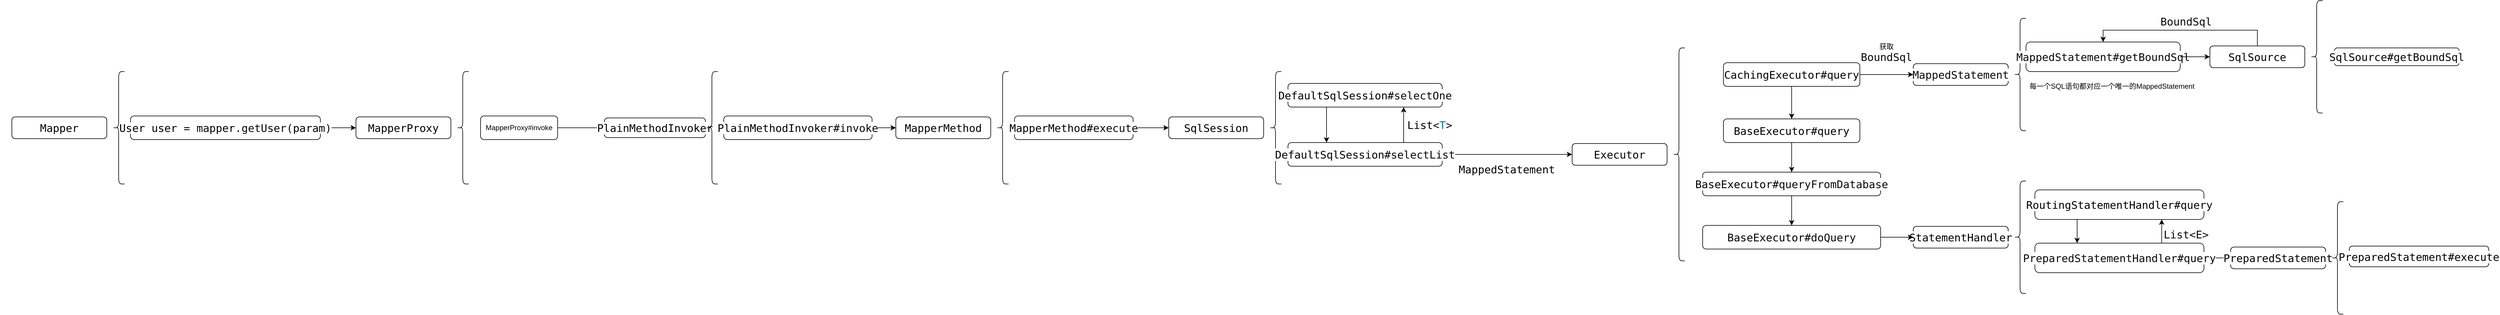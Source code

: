 <mxfile version="18.0.1" type="device"><diagram id="uIDFzEjz7V3BJ7dTCy0g" name="第 1 页"><mxGraphModel dx="1038" dy="1810" grid="1" gridSize="10" guides="1" tooltips="1" connect="1" arrows="1" fold="1" page="1" pageScale="1" pageWidth="827" pageHeight="1169" math="0" shadow="0"><root><mxCell id="0"/><mxCell id="1" parent="0"/><mxCell id="CGJMd6JK8vw8ilbHSXOz-10" style="edgeStyle=orthogonalEdgeStyle;rounded=0;orthogonalLoop=1;jettySize=auto;html=1;exitX=1;exitY=0.5;exitDx=0;exitDy=0;entryX=0;entryY=0.5;entryDx=0;entryDy=0;" edge="1" parent="1" source="CGJMd6JK8vw8ilbHSXOz-1" target="CGJMd6JK8vw8ilbHSXOz-8"><mxGeometry relative="1" as="geometry"/></mxCell><mxCell id="CGJMd6JK8vw8ilbHSXOz-1" value="&lt;div style=&quot;background-color: rgb(255, 255, 255); font-family: Consolas, &amp;quot;Courier New&amp;quot;, monospace; font-size: 14px; line-height: 19px;&quot;&gt;&lt;pre style=&quot;font-family: &amp;quot;JetBrains Mono&amp;quot;, monospace; font-size: 13.5pt;&quot;&gt;&lt;pre style=&quot;font-family: &amp;quot;JetBrains Mono&amp;quot;, monospace; font-size: 13.5pt;&quot;&gt;&lt;span style=&quot;color: rgb(0, 0, 0);&quot;&gt;User user &lt;/span&gt;&lt;font color=&quot;#080808&quot;&gt;= &lt;/font&gt;&lt;span style=&quot;color: rgb(0, 0, 0);&quot;&gt;mapper&lt;/span&gt;&lt;font color=&quot;#080808&quot;&gt;.getUser(&lt;/font&gt;param&lt;font color=&quot;#080808&quot;&gt;)&lt;/font&gt;&lt;/pre&gt;&lt;/pre&gt;&lt;/div&gt;" style="rounded=1;whiteSpace=wrap;html=1;" vertex="1" parent="1"><mxGeometry x="270" y="125" width="320" height="40" as="geometry"/></mxCell><mxCell id="CGJMd6JK8vw8ilbHSXOz-14" style="edgeStyle=orthogonalEdgeStyle;rounded=0;orthogonalLoop=1;jettySize=auto;html=1;exitX=1;exitY=0.5;exitDx=0;exitDy=0;entryX=0;entryY=0.5;entryDx=0;entryDy=0;" edge="1" parent="1" source="CGJMd6JK8vw8ilbHSXOz-2" target="CGJMd6JK8vw8ilbHSXOz-12"><mxGeometry relative="1" as="geometry"/></mxCell><mxCell id="CGJMd6JK8vw8ilbHSXOz-2" value="MapperProxy#invoke" style="rounded=1;whiteSpace=wrap;html=1;" vertex="1" parent="1"><mxGeometry x="860" y="125" width="130" height="40" as="geometry"/></mxCell><mxCell id="CGJMd6JK8vw8ilbHSXOz-4" value="" style="group" vertex="1" connectable="0" parent="1"><mxGeometry x="50" y="50" width="210" height="190" as="geometry"/></mxCell><mxCell id="CGJMd6JK8vw8ilbHSXOz-5" value="&lt;pre style=&quot;background-color:#ffffff;color:#080808;font-family:'JetBrains Mono',monospace;font-size:13.5pt;&quot;&gt;&lt;pre style=&quot;font-family: &amp;quot;JetBrains Mono&amp;quot;, monospace; font-size: 13.5pt;&quot;&gt;&lt;span style=&quot;color: rgb(0, 0, 0);&quot;&gt;Mapper&lt;/span&gt;&lt;/pre&gt;&lt;/pre&gt;" style="rounded=1;whiteSpace=wrap;html=1;fontSize=12;glass=0;strokeWidth=1;shadow=0;" vertex="1" parent="CGJMd6JK8vw8ilbHSXOz-4"><mxGeometry x="20" y="76.67" width="160" height="36.67" as="geometry"/></mxCell><mxCell id="CGJMd6JK8vw8ilbHSXOz-6" value="" style="shape=curlyBracket;whiteSpace=wrap;html=1;rounded=1;" vertex="1" parent="CGJMd6JK8vw8ilbHSXOz-4"><mxGeometry x="190" width="20" height="190" as="geometry"/></mxCell><mxCell id="CGJMd6JK8vw8ilbHSXOz-7" value="" style="group" vertex="1" connectable="0" parent="1"><mxGeometry x="630" y="50" width="210" height="190" as="geometry"/></mxCell><mxCell id="CGJMd6JK8vw8ilbHSXOz-8" value="&lt;pre style=&quot;background-color:#ffffff;color:#080808;font-family:'JetBrains Mono',monospace;font-size:13.5pt;&quot;&gt;&lt;pre style=&quot;font-family: &amp;quot;JetBrains Mono&amp;quot;, monospace; font-size: 13.5pt;&quot;&gt;&lt;span style=&quot;color:#000000;&quot;&gt;MapperProxy&lt;/span&gt;&lt;/pre&gt;&lt;/pre&gt;" style="rounded=1;whiteSpace=wrap;html=1;fontSize=12;glass=0;strokeWidth=1;shadow=0;" vertex="1" parent="CGJMd6JK8vw8ilbHSXOz-7"><mxGeometry x="20" y="76.67" width="160" height="36.67" as="geometry"/></mxCell><mxCell id="CGJMd6JK8vw8ilbHSXOz-9" value="" style="shape=curlyBracket;whiteSpace=wrap;html=1;rounded=1;" vertex="1" parent="CGJMd6JK8vw8ilbHSXOz-7"><mxGeometry x="190" width="20" height="190" as="geometry"/></mxCell><mxCell id="CGJMd6JK8vw8ilbHSXOz-11" value="" style="group" vertex="1" connectable="0" parent="1"><mxGeometry x="1050" y="50" width="210" height="190" as="geometry"/></mxCell><mxCell id="CGJMd6JK8vw8ilbHSXOz-12" value="&lt;pre style=&quot;background-color:#ffffff;color:#080808;font-family:'JetBrains Mono',monospace;font-size:13.5pt;&quot;&gt;&lt;pre style=&quot;font-family: &amp;quot;JetBrains Mono&amp;quot;, monospace; font-size: 13.5pt;&quot;&gt;&lt;span style=&quot;color:#000000;&quot;&gt;PlainMethodInvoker&lt;/span&gt;&lt;/pre&gt;&lt;/pre&gt;" style="rounded=1;whiteSpace=wrap;html=1;fontSize=12;glass=0;strokeWidth=1;shadow=0;" vertex="1" parent="CGJMd6JK8vw8ilbHSXOz-11"><mxGeometry x="19" y="78.34" width="170" height="33.33" as="geometry"/></mxCell><mxCell id="CGJMd6JK8vw8ilbHSXOz-13" value="" style="shape=curlyBracket;whiteSpace=wrap;html=1;rounded=1;" vertex="1" parent="CGJMd6JK8vw8ilbHSXOz-11"><mxGeometry x="190" width="20" height="190" as="geometry"/></mxCell><mxCell id="CGJMd6JK8vw8ilbHSXOz-19" style="edgeStyle=orthogonalEdgeStyle;rounded=0;orthogonalLoop=1;jettySize=auto;html=1;exitX=1;exitY=0.5;exitDx=0;exitDy=0;entryX=0;entryY=0.5;entryDx=0;entryDy=0;" edge="1" parent="1" source="CGJMd6JK8vw8ilbHSXOz-15" target="CGJMd6JK8vw8ilbHSXOz-17"><mxGeometry relative="1" as="geometry"/></mxCell><mxCell id="CGJMd6JK8vw8ilbHSXOz-15" value="&lt;pre style=&quot;background-color:#ffffff;color:#080808;font-family:'JetBrains Mono',monospace;font-size:13.5pt;&quot;&gt;&lt;span style=&quot;color:#000000;&quot;&gt;PlainMethodInvoker#&lt;/span&gt;invoke&lt;/pre&gt;" style="rounded=1;whiteSpace=wrap;html=1;" vertex="1" parent="1"><mxGeometry x="1270" y="125" width="250" height="40" as="geometry"/></mxCell><mxCell id="CGJMd6JK8vw8ilbHSXOz-16" value="" style="group" vertex="1" connectable="0" parent="1"><mxGeometry x="1540" y="50" width="210" height="190" as="geometry"/></mxCell><mxCell id="CGJMd6JK8vw8ilbHSXOz-17" value="&lt;pre style=&quot;background-color:#ffffff;color:#080808;font-family:'JetBrains Mono',monospace;font-size:13.5pt;&quot;&gt;&lt;pre style=&quot;font-family: &amp;quot;JetBrains Mono&amp;quot;, monospace; font-size: 13.5pt;&quot;&gt;&lt;span style=&quot;color:#000000;&quot;&gt;MapperMethod&lt;/span&gt;&lt;/pre&gt;&lt;/pre&gt;" style="rounded=1;whiteSpace=wrap;html=1;fontSize=12;glass=0;strokeWidth=1;shadow=0;" vertex="1" parent="CGJMd6JK8vw8ilbHSXOz-16"><mxGeometry x="20" y="76.67" width="160" height="36.67" as="geometry"/></mxCell><mxCell id="CGJMd6JK8vw8ilbHSXOz-18" value="" style="shape=curlyBracket;whiteSpace=wrap;html=1;rounded=1;" vertex="1" parent="CGJMd6JK8vw8ilbHSXOz-16"><mxGeometry x="190" width="20" height="190" as="geometry"/></mxCell><mxCell id="CGJMd6JK8vw8ilbHSXOz-24" style="edgeStyle=orthogonalEdgeStyle;rounded=0;orthogonalLoop=1;jettySize=auto;html=1;exitX=1;exitY=0.5;exitDx=0;exitDy=0;entryX=0;entryY=0.5;entryDx=0;entryDy=0;" edge="1" parent="1" source="CGJMd6JK8vw8ilbHSXOz-20" target="CGJMd6JK8vw8ilbHSXOz-22"><mxGeometry relative="1" as="geometry"/></mxCell><mxCell id="CGJMd6JK8vw8ilbHSXOz-20" value="&lt;pre style=&quot;background-color:#ffffff;color:#080808;font-family:'JetBrains Mono',monospace;font-size:13.5pt;&quot;&gt;&lt;span style=&quot;color:#000000;&quot;&gt;MapperMethod#&lt;/span&gt;execute&lt;/pre&gt;" style="rounded=1;whiteSpace=wrap;html=1;" vertex="1" parent="1"><mxGeometry x="1760" y="125" width="200" height="40" as="geometry"/></mxCell><mxCell id="CGJMd6JK8vw8ilbHSXOz-21" value="" style="group" vertex="1" connectable="0" parent="1"><mxGeometry x="2000" y="50" width="210" height="190" as="geometry"/></mxCell><mxCell id="CGJMd6JK8vw8ilbHSXOz-22" value="&lt;pre style=&quot;background-color:#ffffff;color:#080808;font-family:'JetBrains Mono',monospace;font-size:13.5pt;&quot;&gt;&lt;pre style=&quot;font-family: &amp;quot;JetBrains Mono&amp;quot;, monospace; font-size: 13.5pt;&quot;&gt;&lt;span style=&quot;color:#000000;&quot;&gt;SqlSession&lt;/span&gt;&lt;/pre&gt;&lt;/pre&gt;" style="rounded=1;whiteSpace=wrap;html=1;fontSize=12;glass=0;strokeWidth=1;shadow=0;" vertex="1" parent="CGJMd6JK8vw8ilbHSXOz-21"><mxGeometry x="20" y="76.67" width="160" height="36.67" as="geometry"/></mxCell><mxCell id="CGJMd6JK8vw8ilbHSXOz-23" value="" style="shape=curlyBracket;whiteSpace=wrap;html=1;rounded=1;" vertex="1" parent="CGJMd6JK8vw8ilbHSXOz-21"><mxGeometry x="190" width="20" height="190" as="geometry"/></mxCell><mxCell id="CGJMd6JK8vw8ilbHSXOz-27" style="edgeStyle=orthogonalEdgeStyle;rounded=0;orthogonalLoop=1;jettySize=auto;html=1;exitX=0.25;exitY=1;exitDx=0;exitDy=0;entryX=0.25;entryY=0;entryDx=0;entryDy=0;" edge="1" parent="1" source="CGJMd6JK8vw8ilbHSXOz-25" target="CGJMd6JK8vw8ilbHSXOz-26"><mxGeometry relative="1" as="geometry"/></mxCell><mxCell id="CGJMd6JK8vw8ilbHSXOz-25" value="&lt;pre style=&quot;background-color:#ffffff;color:#080808;font-family:'JetBrains Mono',monospace;font-size:13.5pt;&quot;&gt;&lt;span style=&quot;color:#000000;&quot;&gt;DefaultSqlSession#&lt;/span&gt;selectOne&lt;/pre&gt;" style="rounded=1;whiteSpace=wrap;html=1;" vertex="1" parent="1"><mxGeometry x="2221" y="70" width="260" height="40" as="geometry"/></mxCell><mxCell id="CGJMd6JK8vw8ilbHSXOz-28" style="edgeStyle=orthogonalEdgeStyle;rounded=0;orthogonalLoop=1;jettySize=auto;html=1;exitX=0.75;exitY=0;exitDx=0;exitDy=0;entryX=0.75;entryY=1;entryDx=0;entryDy=0;" edge="1" parent="1" source="CGJMd6JK8vw8ilbHSXOz-26" target="CGJMd6JK8vw8ilbHSXOz-25"><mxGeometry relative="1" as="geometry"/></mxCell><mxCell id="CGJMd6JK8vw8ilbHSXOz-33" style="edgeStyle=orthogonalEdgeStyle;rounded=0;orthogonalLoop=1;jettySize=auto;html=1;exitX=1;exitY=0.5;exitDx=0;exitDy=0;entryX=0;entryY=0.5;entryDx=0;entryDy=0;" edge="1" parent="1" source="CGJMd6JK8vw8ilbHSXOz-26" target="CGJMd6JK8vw8ilbHSXOz-31"><mxGeometry relative="1" as="geometry"/></mxCell><mxCell id="CGJMd6JK8vw8ilbHSXOz-26" value="&lt;pre style=&quot;background-color:#ffffff;color:#080808;font-family:'JetBrains Mono',monospace;font-size:13.5pt;&quot;&gt;&lt;span style=&quot;color:#000000;&quot;&gt;DefaultSqlSession#&lt;/span&gt;selectList&lt;/pre&gt;" style="rounded=1;whiteSpace=wrap;html=1;" vertex="1" parent="1"><mxGeometry x="2221" y="170" width="260" height="40" as="geometry"/></mxCell><mxCell id="CGJMd6JK8vw8ilbHSXOz-29" value="&lt;span style=&quot;color: rgba(0, 0, 0, 0); font-family: monospace; font-size: 0px; text-align: start;&quot;&gt;%3CmxGraphModel%3E%3Croot%3E%3CmxCell%20id%3D%220%22%2F%3E%3CmxCell%20id%3D%221%22%20parent%3D%220%22%2F%3E%3CmxCell%20id%3D%222%22%20value%3D%22Text%22%20style%3D%22text%3Bhtml%3D1%3BstrokeColor%3Dnone%3BfillColor%3Dnone%3Balign%3Dcenter%3BverticalAlign%3Dmiddle%3BwhiteSpace%3Dwrap%3Brounded%3D0%3B%22%20vertex%3D%221%22%20parent%3D%221%22%3E%3CmxGeometry%20x%3D%222370%22%20y%3D%2240%22%20width%3D%2260%22%20height%3D%2230%22%20as%3D%22geometry%22%2F%3E%3C%2FmxCell%3E%3C%2Froot%3E%3C%2FmxGraphModel%3E&lt;/span&gt;&lt;span style=&quot;font-family: &amp;quot;JetBrains Mono&amp;quot;, monospace; font-size: 13.5pt;&quot;&gt;List&lt;/span&gt;&lt;span style=&quot;background-color: rgb(255, 255, 255); color: rgb(8, 8, 8); font-family: &amp;quot;JetBrains Mono&amp;quot;, monospace; font-size: 13.5pt;&quot;&gt;&amp;lt;&lt;/span&gt;&lt;span style=&quot;font-family: &amp;quot;JetBrains Mono&amp;quot;, monospace; font-size: 13.5pt; color: rgb(0, 126, 138);&quot;&gt;T&lt;/span&gt;&lt;span style=&quot;background-color: rgb(255, 255, 255); color: rgb(8, 8, 8); font-family: &amp;quot;JetBrains Mono&amp;quot;, monospace; font-size: 13.5pt;&quot;&gt;&amp;gt;&lt;/span&gt;" style="text;html=1;strokeColor=none;fillColor=none;align=center;verticalAlign=middle;whiteSpace=wrap;rounded=0;" vertex="1" parent="1"><mxGeometry x="2430" y="125" width="60" height="30" as="geometry"/></mxCell><mxCell id="CGJMd6JK8vw8ilbHSXOz-30" value="" style="group" vertex="1" connectable="0" parent="1"><mxGeometry x="2680" y="95" width="210" height="360" as="geometry"/></mxCell><mxCell id="CGJMd6JK8vw8ilbHSXOz-31" value="&lt;pre style=&quot;background-color:#ffffff;color:#080808;font-family:'JetBrains Mono',monospace;font-size:13.5pt;&quot;&gt;&lt;pre style=&quot;font-family: &amp;quot;JetBrains Mono&amp;quot;, monospace; font-size: 13.5pt;&quot;&gt;&lt;span style=&quot;color:#000000;&quot;&gt;Executor&lt;/span&gt;&lt;/pre&gt;&lt;/pre&gt;" style="rounded=1;whiteSpace=wrap;html=1;fontSize=12;glass=0;strokeWidth=1;shadow=0;" vertex="1" parent="CGJMd6JK8vw8ilbHSXOz-30"><mxGeometry x="20" y="76.67" width="160" height="36.67" as="geometry"/></mxCell><mxCell id="CGJMd6JK8vw8ilbHSXOz-32" value="" style="shape=curlyBracket;whiteSpace=wrap;html=1;rounded=1;" vertex="1" parent="CGJMd6JK8vw8ilbHSXOz-30"><mxGeometry x="190" y="-84.99" width="20" height="360" as="geometry"/></mxCell><mxCell id="CGJMd6JK8vw8ilbHSXOz-34" value="&lt;pre style=&quot;background-color:#ffffff;color:#080808;font-family:'JetBrains Mono',monospace;font-size:13.5pt;&quot;&gt;&lt;span style=&quot;color:#000000;&quot;&gt;MappedStatement&lt;/span&gt;&lt;/pre&gt;" style="text;html=1;strokeColor=none;fillColor=none;align=center;verticalAlign=middle;whiteSpace=wrap;rounded=0;" vertex="1" parent="1"><mxGeometry x="2520" y="200" width="140" height="30" as="geometry"/></mxCell><mxCell id="CGJMd6JK8vw8ilbHSXOz-68" value="" style="group" vertex="1" connectable="0" parent="1"><mxGeometry x="2920" y="-70" width="1325" height="530" as="geometry"/></mxCell><mxCell id="CGJMd6JK8vw8ilbHSXOz-36" value="" style="group" vertex="1" connectable="0" parent="CGJMd6JK8vw8ilbHSXOz-68"><mxGeometry x="335" y="30" width="210" height="190" as="geometry"/></mxCell><mxCell id="CGJMd6JK8vw8ilbHSXOz-37" value="&lt;pre style=&quot;background-color:#ffffff;color:#080808;font-family:'JetBrains Mono',monospace;font-size:13.5pt;&quot;&gt;&lt;span style=&quot;color: rgba(0, 0, 0, 0); font-family: monospace; font-size: 0px; text-align: start; background-color: rgb(248, 249, 250);&quot;&gt;%3CmxGraphModel%3E%3Croot%3E%3CmxCell%20id%3D%220%22%2F%3E%3CmxCell%20id%3D%221%22%20parent%3D%220%22%2F%3E%3CmxCell%20id%3D%222%22%20value%3D%22%26lt%3Bpre%20style%3D%26quot%3Bbackground-color%3A%23ffffff%3Bcolor%3A%23080808%3Bfont-family%3A'JetBrains%20Mono'%2Cmonospace%3Bfont-size%3A13.5pt%3B%26quot%3B%26gt%3B%26lt%3Bspan%20style%3D%26quot%3Bcolor%3A%23000000%3B%26quot%3B%26gt%3BMappedStatement%26lt%3B%2Fspan%26gt%3B%26lt%3B%2Fpre%26gt%3B%22%20style%3D%22text%3Bhtml%3D1%3BstrokeColor%3Dnone%3BfillColor%3Dnone%3Balign%3Dcenter%3BverticalAlign%3Dmiddle%3BwhiteSpace%3Dwrap%3Brounded%3D0%3B%22%20vertex%3D%221%22%20parent%3D%221%22%3E%3CmxGeometry%20x%3D%222520%22%20y%3D%22200%22%20width%3D%22140%22%20height%3D%2230%22%20as%3D%22geometry%22%2F%3E%3C%2FmxCell%3E%3C%2Froot%3E%3C%2FmxGraphModel%3E&lt;/span&gt;MappedStatement&lt;br&gt;&lt;/pre&gt;" style="rounded=1;whiteSpace=wrap;html=1;fontSize=12;glass=0;strokeWidth=1;shadow=0;" vertex="1" parent="CGJMd6JK8vw8ilbHSXOz-36"><mxGeometry x="20" y="76.67" width="160" height="36.67" as="geometry"/></mxCell><mxCell id="CGJMd6JK8vw8ilbHSXOz-38" value="" style="shape=curlyBracket;whiteSpace=wrap;html=1;rounded=1;" vertex="1" parent="CGJMd6JK8vw8ilbHSXOz-36"><mxGeometry x="190" width="20" height="190" as="geometry"/></mxCell><mxCell id="CGJMd6JK8vw8ilbHSXOz-40" value="" style="group" vertex="1" connectable="0" parent="CGJMd6JK8vw8ilbHSXOz-68"><mxGeometry x="835" width="210" height="190" as="geometry"/></mxCell><mxCell id="CGJMd6JK8vw8ilbHSXOz-41" value="&lt;pre style=&quot;background-color:#ffffff;color:#080808;font-family:'JetBrains Mono',monospace;font-size:13.5pt;&quot;&gt;&lt;pre style=&quot;font-family: &amp;quot;JetBrains Mono&amp;quot;, monospace; font-size: 13.5pt;&quot;&gt;&lt;span style=&quot;color:#000000;&quot;&gt;SqlSource&lt;/span&gt;&lt;/pre&gt;&lt;/pre&gt;" style="rounded=1;whiteSpace=wrap;html=1;fontSize=12;glass=0;strokeWidth=1;shadow=0;" vertex="1" parent="CGJMd6JK8vw8ilbHSXOz-40"><mxGeometry x="20" y="76.67" width="160" height="36.67" as="geometry"/></mxCell><mxCell id="CGJMd6JK8vw8ilbHSXOz-42" value="" style="shape=curlyBracket;whiteSpace=wrap;html=1;rounded=1;" vertex="1" parent="CGJMd6JK8vw8ilbHSXOz-40"><mxGeometry x="190" width="20" height="190" as="geometry"/></mxCell><mxCell id="CGJMd6JK8vw8ilbHSXOz-50" value="&lt;pre style=&quot;background-color:#ffffff;color:#080808;font-family:'JetBrains Mono',monospace;font-size:13.5pt;&quot;&gt;BoundSql&lt;/pre&gt;" style="text;html=1;strokeColor=none;fillColor=none;align=center;verticalAlign=middle;whiteSpace=wrap;rounded=0;" vertex="1" parent="CGJMd6JK8vw8ilbHSXOz-68"><mxGeometry x="775" y="20" width="80" height="30" as="geometry"/></mxCell><mxCell id="CGJMd6JK8vw8ilbHSXOz-54" value="&lt;pre style=&quot;background-color:#ffffff;color:#080808;font-family:'JetBrains Mono',monospace;font-size:13.5pt;&quot;&gt;&lt;pre style=&quot;font-family: &amp;quot;JetBrains Mono&amp;quot;, monospace; font-size: 13.5pt;&quot;&gt;&lt;span style=&quot;color:#000000;&quot;&gt;BaseExecutor#&lt;/span&gt;queryFromDatabase&lt;/pre&gt;&lt;/pre&gt;" style="rounded=1;whiteSpace=wrap;html=1;" vertex="1" parent="CGJMd6JK8vw8ilbHSXOz-68"><mxGeometry y="290" width="300" height="40" as="geometry"/></mxCell><mxCell id="CGJMd6JK8vw8ilbHSXOz-56" value="&lt;pre style=&quot;background-color:#ffffff;color:#080808;font-family:'JetBrains Mono',monospace;font-size:13.5pt;&quot;&gt;&lt;pre style=&quot;font-family: &amp;quot;JetBrains Mono&amp;quot;, monospace; font-size: 13.5pt;&quot;&gt;&lt;span style=&quot;color:#000000;&quot;&gt;BaseExecutor#&lt;/span&gt;doQuery&lt;/pre&gt;&lt;/pre&gt;" style="rounded=1;whiteSpace=wrap;html=1;" vertex="1" parent="CGJMd6JK8vw8ilbHSXOz-68"><mxGeometry y="380" width="300" height="40" as="geometry"/></mxCell><mxCell id="CGJMd6JK8vw8ilbHSXOz-58" value="" style="group" vertex="1" connectable="0" parent="CGJMd6JK8vw8ilbHSXOz-68"><mxGeometry x="335" y="305" width="210" height="190" as="geometry"/></mxCell><mxCell id="CGJMd6JK8vw8ilbHSXOz-59" value="&lt;pre style=&quot;background-color:#ffffff;color:#080808;font-family:'JetBrains Mono',monospace;font-size:13.5pt;&quot;&gt;&lt;pre style=&quot;font-family: &amp;quot;JetBrains Mono&amp;quot;, monospace; font-size: 13.5pt;&quot;&gt;&lt;span style=&quot;color:#000000;&quot;&gt;StatementHandler&lt;/span&gt;&lt;/pre&gt;&lt;/pre&gt;" style="rounded=1;whiteSpace=wrap;html=1;fontSize=12;glass=0;strokeWidth=1;shadow=0;" vertex="1" parent="CGJMd6JK8vw8ilbHSXOz-58"><mxGeometry x="20" y="76.67" width="160" height="36.67" as="geometry"/></mxCell><mxCell id="CGJMd6JK8vw8ilbHSXOz-60" value="" style="shape=curlyBracket;whiteSpace=wrap;html=1;rounded=1;" vertex="1" parent="CGJMd6JK8vw8ilbHSXOz-58"><mxGeometry x="190" width="20" height="190" as="geometry"/></mxCell><mxCell id="CGJMd6JK8vw8ilbHSXOz-67" value="" style="group" vertex="1" connectable="0" parent="CGJMd6JK8vw8ilbHSXOz-68"><mxGeometry x="35" y="70" width="1290" height="460" as="geometry"/></mxCell><mxCell id="CGJMd6JK8vw8ilbHSXOz-35" value="&lt;pre style=&quot;background-color:#ffffff;color:#080808;font-family:'JetBrains Mono',monospace;font-size:13.5pt;&quot;&gt;&lt;span style=&quot;color:#000000;&quot;&gt;CachingExecutor#&lt;/span&gt;query&lt;/pre&gt;" style="rounded=1;whiteSpace=wrap;html=1;" vertex="1" parent="CGJMd6JK8vw8ilbHSXOz-67"><mxGeometry y="35" width="230" height="40" as="geometry"/></mxCell><mxCell id="CGJMd6JK8vw8ilbHSXOz-43" value="&lt;pre style=&quot;background-color:#ffffff;color:#080808;font-family:'JetBrains Mono',monospace;font-size:13.5pt;&quot;&gt;MappedStatement#getBoundSql&lt;/pre&gt;" style="rounded=1;whiteSpace=wrap;html=1;" vertex="1" parent="CGJMd6JK8vw8ilbHSXOz-67"><mxGeometry x="510" width="260" height="50" as="geometry"/></mxCell><mxCell id="CGJMd6JK8vw8ilbHSXOz-45" value="每一个SQL语句都对应一个唯一的MappedStatement" style="text;html=1;strokeColor=none;fillColor=none;align=center;verticalAlign=middle;whiteSpace=wrap;rounded=0;" vertex="1" parent="CGJMd6JK8vw8ilbHSXOz-67"><mxGeometry x="510" y="65" width="290" height="20" as="geometry"/></mxCell><mxCell id="CGJMd6JK8vw8ilbHSXOz-46" value="&lt;pre style=&quot;background-color:#ffffff;color:#080808;font-family:'JetBrains Mono',monospace;font-size:13.5pt;&quot;&gt;&lt;pre style=&quot;font-size: 13.5pt; font-family: &amp;quot;JetBrains Mono&amp;quot;, monospace;&quot;&gt;&lt;span style=&quot;color: rgb(0, 0, 0);&quot;&gt;SqlSource#&lt;/span&gt;getBoundSql&lt;/pre&gt;&lt;/pre&gt;" style="rounded=1;whiteSpace=wrap;html=1;" vertex="1" parent="CGJMd6JK8vw8ilbHSXOz-67"><mxGeometry x="1030" y="10" width="210" height="30" as="geometry"/></mxCell><mxCell id="CGJMd6JK8vw8ilbHSXOz-51" value="获取&lt;span style=&quot;background-color: rgb(255, 255, 255); color: rgb(8, 8, 8); font-family: &amp;quot;JetBrains Mono&amp;quot;, monospace; font-size: 13.5pt;&quot;&gt;BoundSql&lt;/span&gt;" style="text;html=1;strokeColor=none;fillColor=none;align=center;verticalAlign=middle;whiteSpace=wrap;rounded=0;" vertex="1" parent="CGJMd6JK8vw8ilbHSXOz-67"><mxGeometry x="220" y="5" width="110" height="25" as="geometry"/></mxCell><mxCell id="CGJMd6JK8vw8ilbHSXOz-52" value="&lt;pre style=&quot;background-color:#ffffff;color:#080808;font-family:'JetBrains Mono',monospace;font-size:13.5pt;&quot;&gt;&lt;pre style=&quot;font-family: &amp;quot;JetBrains Mono&amp;quot;, monospace; font-size: 13.5pt;&quot;&gt;&lt;span style=&quot;color:#000000;&quot;&gt;BaseExecutor#query&lt;/span&gt;&lt;/pre&gt;&lt;/pre&gt;" style="rounded=1;whiteSpace=wrap;html=1;" vertex="1" parent="CGJMd6JK8vw8ilbHSXOz-67"><mxGeometry y="130" width="230" height="40" as="geometry"/></mxCell><mxCell id="CGJMd6JK8vw8ilbHSXOz-53" style="edgeStyle=orthogonalEdgeStyle;rounded=0;orthogonalLoop=1;jettySize=auto;html=1;exitX=0.5;exitY=1;exitDx=0;exitDy=0;entryX=0.5;entryY=0;entryDx=0;entryDy=0;" edge="1" parent="CGJMd6JK8vw8ilbHSXOz-67" source="CGJMd6JK8vw8ilbHSXOz-35" target="CGJMd6JK8vw8ilbHSXOz-52"><mxGeometry relative="1" as="geometry"/></mxCell><mxCell id="CGJMd6JK8vw8ilbHSXOz-62" value="&lt;pre style=&quot;background-color:#ffffff;color:#080808;font-family:'JetBrains Mono',monospace;font-size:13.5pt;&quot;&gt;&lt;pre style=&quot;font-family: &amp;quot;JetBrains Mono&amp;quot;, monospace; font-size: 13.5pt;&quot;&gt;&lt;span style=&quot;color:#000000;&quot;&gt;RoutingStatementHandler#&lt;/span&gt;query&lt;/pre&gt;&lt;/pre&gt;" style="rounded=1;whiteSpace=wrap;html=1;" vertex="1" parent="CGJMd6JK8vw8ilbHSXOz-67"><mxGeometry x="525" y="250" width="285" height="50" as="geometry"/></mxCell><mxCell id="CGJMd6JK8vw8ilbHSXOz-65" style="edgeStyle=orthogonalEdgeStyle;rounded=0;orthogonalLoop=1;jettySize=auto;html=1;exitX=0.75;exitY=0;exitDx=0;exitDy=0;entryX=0.75;entryY=1;entryDx=0;entryDy=0;" edge="1" parent="CGJMd6JK8vw8ilbHSXOz-67" source="CGJMd6JK8vw8ilbHSXOz-63" target="CGJMd6JK8vw8ilbHSXOz-62"><mxGeometry relative="1" as="geometry"/></mxCell><mxCell id="CGJMd6JK8vw8ilbHSXOz-77" style="edgeStyle=orthogonalEdgeStyle;rounded=0;orthogonalLoop=1;jettySize=auto;html=1;exitX=1;exitY=0.5;exitDx=0;exitDy=0;entryX=0;entryY=0.5;entryDx=0;entryDy=0;" edge="1" parent="CGJMd6JK8vw8ilbHSXOz-67" source="CGJMd6JK8vw8ilbHSXOz-63" target="CGJMd6JK8vw8ilbHSXOz-72"><mxGeometry relative="1" as="geometry"/></mxCell><mxCell id="CGJMd6JK8vw8ilbHSXOz-63" value="&lt;pre style=&quot;background-color:#ffffff;color:#080808;font-family:'JetBrains Mono',monospace;font-size:13.5pt;&quot;&gt;&lt;pre style=&quot;font-family: &amp;quot;JetBrains Mono&amp;quot;, monospace; font-size: 13.5pt;&quot;&gt;PreparedStatementHandler&lt;span style=&quot;color:#000000;&quot;&gt;#&lt;/span&gt;query&lt;/pre&gt;&lt;/pre&gt;" style="rounded=1;whiteSpace=wrap;html=1;" vertex="1" parent="CGJMd6JK8vw8ilbHSXOz-67"><mxGeometry x="525" y="340" width="285" height="50" as="geometry"/></mxCell><mxCell id="CGJMd6JK8vw8ilbHSXOz-64" style="edgeStyle=orthogonalEdgeStyle;rounded=0;orthogonalLoop=1;jettySize=auto;html=1;exitX=0.25;exitY=1;exitDx=0;exitDy=0;entryX=0.25;entryY=0;entryDx=0;entryDy=0;" edge="1" parent="CGJMd6JK8vw8ilbHSXOz-67" source="CGJMd6JK8vw8ilbHSXOz-62" target="CGJMd6JK8vw8ilbHSXOz-63"><mxGeometry relative="1" as="geometry"/></mxCell><mxCell id="CGJMd6JK8vw8ilbHSXOz-66" value="&lt;pre style=&quot;background-color:#ffffff;color:#080808;font-family:'JetBrains Mono',monospace;font-size:13.5pt;&quot;&gt;List&amp;lt;E&amp;gt;&lt;/pre&gt;" style="text;html=1;strokeColor=none;fillColor=none;align=center;verticalAlign=middle;whiteSpace=wrap;rounded=0;" vertex="1" parent="CGJMd6JK8vw8ilbHSXOz-67"><mxGeometry x="750" y="310" width="60" height="30" as="geometry"/></mxCell><mxCell id="CGJMd6JK8vw8ilbHSXOz-71" value="" style="group" vertex="1" connectable="0" parent="CGJMd6JK8vw8ilbHSXOz-67"><mxGeometry x="835" y="270" width="210" height="190" as="geometry"/></mxCell><mxCell id="CGJMd6JK8vw8ilbHSXOz-72" value="&lt;pre style=&quot;background-color:#ffffff;color:#080808;font-family:'JetBrains Mono',monospace;font-size:13.5pt;&quot;&gt;&lt;pre style=&quot;font-family: &amp;quot;JetBrains Mono&amp;quot;, monospace; font-size: 13.5pt;&quot;&gt;&lt;span style=&quot;color: rgb(0, 0, 0);&quot;&gt;PreparedStatement&lt;/span&gt;&lt;/pre&gt;&lt;/pre&gt;" style="rounded=1;whiteSpace=wrap;html=1;fontSize=12;glass=0;strokeWidth=1;shadow=0;" vertex="1" parent="CGJMd6JK8vw8ilbHSXOz-71"><mxGeometry x="20" y="76.67" width="160" height="36.67" as="geometry"/></mxCell><mxCell id="CGJMd6JK8vw8ilbHSXOz-73" value="" style="shape=curlyBracket;whiteSpace=wrap;html=1;rounded=1;" vertex="1" parent="CGJMd6JK8vw8ilbHSXOz-71"><mxGeometry x="190" width="20" height="190" as="geometry"/></mxCell><mxCell id="CGJMd6JK8vw8ilbHSXOz-69" value="&lt;pre style=&quot;background-color:#ffffff;color:#080808;font-family:'JetBrains Mono',monospace;font-size:13.5pt;&quot;&gt;&lt;span style=&quot;color:#000000;&quot;&gt;PreparedStatement#execute&lt;/span&gt;&lt;/pre&gt;" style="rounded=1;whiteSpace=wrap;html=1;" vertex="1" parent="CGJMd6JK8vw8ilbHSXOz-67"><mxGeometry x="1055" y="345" width="235" height="35" as="geometry"/></mxCell><mxCell id="CGJMd6JK8vw8ilbHSXOz-39" style="edgeStyle=orthogonalEdgeStyle;rounded=0;orthogonalLoop=1;jettySize=auto;html=1;exitX=1;exitY=0.5;exitDx=0;exitDy=0;entryX=0;entryY=0.5;entryDx=0;entryDy=0;" edge="1" parent="CGJMd6JK8vw8ilbHSXOz-68" source="CGJMd6JK8vw8ilbHSXOz-35" target="CGJMd6JK8vw8ilbHSXOz-37"><mxGeometry relative="1" as="geometry"/></mxCell><mxCell id="CGJMd6JK8vw8ilbHSXOz-44" style="edgeStyle=orthogonalEdgeStyle;rounded=0;orthogonalLoop=1;jettySize=auto;html=1;exitX=1;exitY=0.5;exitDx=0;exitDy=0;entryX=0;entryY=0.5;entryDx=0;entryDy=0;" edge="1" parent="CGJMd6JK8vw8ilbHSXOz-68" source="CGJMd6JK8vw8ilbHSXOz-43" target="CGJMd6JK8vw8ilbHSXOz-41"><mxGeometry relative="1" as="geometry"/></mxCell><mxCell id="CGJMd6JK8vw8ilbHSXOz-55" style="edgeStyle=orthogonalEdgeStyle;rounded=0;orthogonalLoop=1;jettySize=auto;html=1;exitX=0.5;exitY=1;exitDx=0;exitDy=0;entryX=0.5;entryY=0;entryDx=0;entryDy=0;" edge="1" parent="CGJMd6JK8vw8ilbHSXOz-68" source="CGJMd6JK8vw8ilbHSXOz-52" target="CGJMd6JK8vw8ilbHSXOz-54"><mxGeometry relative="1" as="geometry"/></mxCell><mxCell id="CGJMd6JK8vw8ilbHSXOz-57" style="edgeStyle=orthogonalEdgeStyle;rounded=0;orthogonalLoop=1;jettySize=auto;html=1;exitX=0.5;exitY=1;exitDx=0;exitDy=0;entryX=0.5;entryY=0;entryDx=0;entryDy=0;" edge="1" parent="CGJMd6JK8vw8ilbHSXOz-68" source="CGJMd6JK8vw8ilbHSXOz-54" target="CGJMd6JK8vw8ilbHSXOz-56"><mxGeometry relative="1" as="geometry"/></mxCell><mxCell id="CGJMd6JK8vw8ilbHSXOz-61" style="edgeStyle=orthogonalEdgeStyle;rounded=0;orthogonalLoop=1;jettySize=auto;html=1;exitX=1;exitY=0.5;exitDx=0;exitDy=0;entryX=0;entryY=0.5;entryDx=0;entryDy=0;" edge="1" parent="CGJMd6JK8vw8ilbHSXOz-68" source="CGJMd6JK8vw8ilbHSXOz-56" target="CGJMd6JK8vw8ilbHSXOz-59"><mxGeometry relative="1" as="geometry"/></mxCell><mxCell id="CGJMd6JK8vw8ilbHSXOz-48" style="edgeStyle=orthogonalEdgeStyle;rounded=0;orthogonalLoop=1;jettySize=auto;html=1;exitX=0.5;exitY=0;exitDx=0;exitDy=0;entryX=0.5;entryY=0;entryDx=0;entryDy=0;" edge="1" parent="CGJMd6JK8vw8ilbHSXOz-68" source="CGJMd6JK8vw8ilbHSXOz-41" target="CGJMd6JK8vw8ilbHSXOz-43"><mxGeometry relative="1" as="geometry"/></mxCell></root></mxGraphModel></diagram></mxfile>